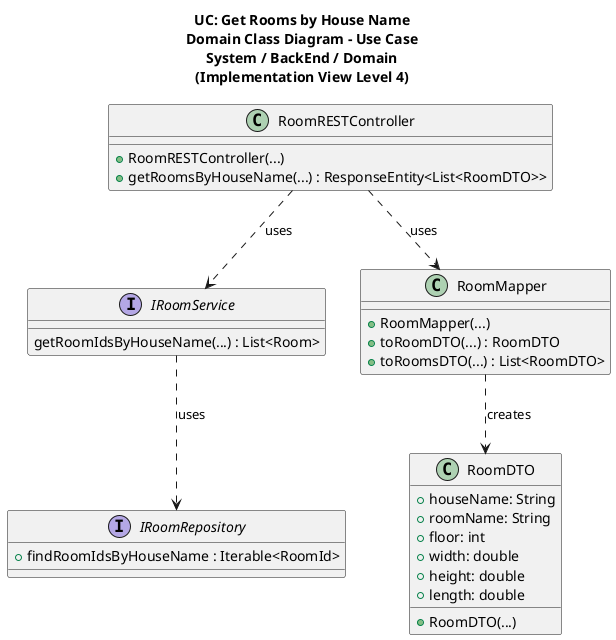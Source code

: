 @startuml

title UC: Get Rooms by House Name\nDomain Class Diagram - Use Case\nSystem / BackEnd / Domain\n(Implementation View Level 4)

/'
As a User, I want to have a list of all rooms in the house in my Web App.
'/

class RoomRESTController{
+ RoomRESTController(...)
+ getRoomsByHouseName(...) : ResponseEntity<List<RoomDTO>>
}

interface IRoomService{
getRoomIdsByHouseName(...) : List<Room>
}

interface IRoomRepository {
+ findRoomIdsByHouseName : Iterable<RoomId>
}

class RoomMapper {
+ RoomMapper(...)
+ toRoomDTO(...) : RoomDTO
+ toRoomsDTO(...) : List<RoomDTO>
}

class RoomDTO {
+ houseName: String
+ roomName: String
+ floor: int
+ width: double
+ height: double
+ length: double
+ RoomDTO(...)
}

RoomRESTController ..> IRoomService : uses
IRoomService ..> IRoomRepository : uses
RoomRESTController ..> RoomMapper : uses
RoomMapper ..> RoomDTO : creates


@enduml